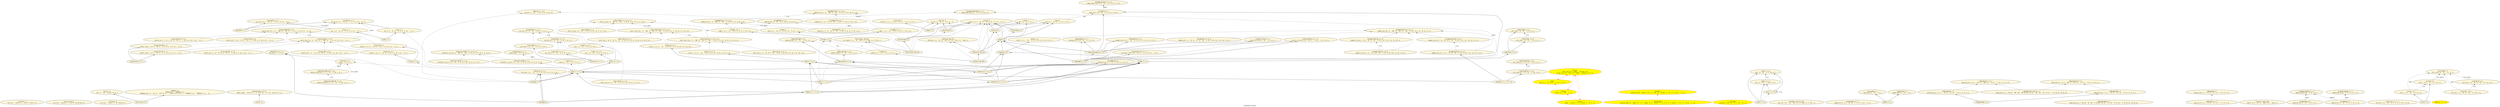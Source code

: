 digraph Is {
  label = "Predicative Classes"
  rankdir = BT

  node [fontname = monospace, style = filled, fillcolor = cornsilk]
  edge [fontname = monospace]

  // IsProper [label = "\N X\nproper (x : A) : X x x"]

  subgraph finite_classes {
    IsFinFull [label = "\N X\nfin_full : exists a : list A, IsFull X a"]
    IsFinListing [label = "\N X\nfin_list : exists a : list A, IsListing X a"]
    IsFinSize [label = "\N X\nfin_size : exists n : N, IsSize X n"]
    IsFull [label = "\N X a\nfull (x : A) : Exists (X x) a"]
    IsNoDup [label = "\N X a\nIsNoDup_nil : IsNoDup X []\nIsNoDup_cons (x : A) (a : list A) (s : ~ Exists (X x) a) (t : IsNoDup X a) : IsNoDup X (x :: a)"]

    IsListing [label = "\N X a"]
    IsSize [label = "\N X n"]
  }

  subgraph logic_classes {
    IsInj [label = "\N X f\ninj (x y : A) (a : X (f x) (f y)) : X x y"]
    IsInjUnFn [label = "\N X Y f\ninj_un_fn (x y : A) (a : Y (f x) (f y)) : X x y"]
    IsSurj [label = "\N X f\ninj (x y : A) (a : X (f x) (f y)) : X x y"]
    IsSurjUnFn [label = "\N X Y f\ninj_un_fn (x y : A) (a : Y (f x) (f y)) : X x y"]
    IsContr [label = "\N\ncontr : exists x : A, forall y : A, x = y", color = red, fillcolor = yellow]
    IsEquivTypes [label = "\N A B X Y\nequiv_types : exists (f : A -> B) (g : B -> A), IsIso X Y f g"]
    IsFunExt [label = "\N\nfun_ext (A B : Type) (f g : A -> B) (a : forall x : A, f x = g x) : f = g", color = red, fillcolor = yellow]
    IsFunExtDep [label = "\N\nfun_ext_dep (A : Type) (P : A -> Type) (f g : forall x : A, P x) (a : forall x : A, f x = g x) : f = g", color = red, fillcolor = yellow]
    IsIdIndiscForm [label = "\N X Y x s\nid_indisc_form (a b : B) (t : X (s a b) x) : Y a b"]
    IsIndiscIdForm [label = "\N X Y x s\nindisc_id_form (a b : B) (t : Y a b) : X (s a b) x"]
    IsProp [label = "\N\nirrel (x y : A) : x = y", color = red, fillcolor = yellow]
    IsPropExt [label = "\N\nprop_ext (A B) (a : A <-> B) : A = B", color = red, fillcolor = yellow]
    IsRetr [label = "\N X f g\nretr (x : A) : X (g (f x)) x"]
    IsSect [label = "\N X f g\nsect (x : B) : X (f (g x)) x"]
    IsSet [label = "\N\nuip (x y : A) (a b : x = y) : a = b", color = red, fillcolor = yellow]
    IsTrunc [label = "\N\ntrunc_zero (A : Type) : IsTrunc O A\ntrunc_succ (n : nat) (A : Type) : IsTrunc (S n) A", color = red, fillcolor = yellow]

    IsAuto [label = "\N X f g"]
    IsBij [label = "\N X f"]
    IsBijUnFn [label = "\N X Y f"]
    IsIso [label = "\N X Y f g"]
  }

  subgraph order_theory_classes {
    IsAntisym [label = "\N Xeq Xle\nantisym (x y : A) (a : Xle x y) (b : Xle y x) : Xeq x y"]
    IsAsym [label = "\N X\nasym (x y : A) (a : X x y) (b : X y x) : 0"]
    IsCohRels [label = "\N Xeq Xle Xlt\ncoh_rels (x y : A) : Xle x y <-> Xeq x y \\/ Xlt x y"]
    IsComonoUnFn [label = "\N X Y f\ncomono_un_fn (x y : A) (a : Y (f x) (f y)) : X x y"]
    IsConnex [label = "\N X\nconnex (x y : A) : X x y \\/ X y x"]
    IsCotrans [label = "\N X\ncotrans (x y z : A) (a : X x z) : X x y \\/ X y z"]
    IsIrrefl [label = "\N X\nirrefl (x : A) (a : X x x) : 0"]
    IsLowerBnd [label = "\N X x\nlower_bnd (y : A) : X x y"]
    IsMonoBinFnL [label = "\N X Y k\nmono_bin_fn_l (x y : A1) (z : A0) (a : X x y) : Y (k z x) (k z y)"]
    IsMonoBinFnLR [label = "\N X0 X1 Y k\nmono_bin_fn_l_r (x0 y0 : A0) (a0 : X0 x0 y0) (x1 y1 : A1) (a1 : X1 x1 y1) : Y (k x0 x1) (k y0 y1)"]
    IsMonoBinFnR [label = "\N X Y k\nmono_bin_fn_r (x y : A0) (z : A1) (a : X x y) : Y (k x z) (k y z)"]
    IsMonoBinOpL [label = "\N X k\nmono_bin_op_l (x y z : A) (a : X x y) : X (k z x) (k z y)"]
    IsMonoBinOpLR [label = "\N X k\nmono_bin_op_l_r (x0 y0 : A) (a0 : X x0 y0) (x1 y1 : A) (a1 : X x1 y1) : X (k x0 x1) (k y0 y1)"]
    IsMonoBinOpR [label = "\N X k\nmono_bin_op_r (x y z : A) (a : X x y) : X (k x z) (k y z)"]
    IsMonoUnFn [label = "\N X Y f\nmono_un_fn (x y : A) (a : X x y) : Y (f x) (f y)"]
    IsMonoUnOp [label = "\N X f\nmono_un_op (x y : A) (a : X x y) : X (f x) (f y)"]
    IsRefl [label = "\N X\nrefl (x : A) : X x x"]
    IsStrConnex [label = "\N Xeq Xle\nstr_connex (x y : A) : Xle x y \\/ Xeq x y \\/ Xle y x"]
    IsSubrel [label = "\N Xsub Xsup\nsubrel (x y : A) (a : Xsub x y) : Xsup x y"]
    IsSym [label = "\N X\nsym (x y : A) (a : X x y) : X y x"]
    IsTrans [label = "\N X\ntrans (x y z : A) (a : X x y) (b : X y z) : X x z"]
    IsUpperBnd [label = "\N X x\nupper_bnd (y : A) : X y x"]

    IsApart [label = "\N X"]
    IsBnd [label = "\N X x y"]
    IsEquiv [label = "\N X"]
    IsMonoBinOp [label = "\N X k"]
    IsPartEquiv [label = "\N X"]
    IsPartOrd [label = "\N Xeq Xle"]
    IsPreord [label = "\N X"]
    IsStrPartOrd [label = "\N X"]
    IsStrPreord [label = "\N X"]
    IsStrTotOrd [label = "\N Xeq Xlt"]
    IsTotOrd [label = "\N Xeq Xle"]
  }

  subgraph cancel_classes {
    IsCancelActL [label = "\N X al\ncancel_act_l (x : A) (a b : B) (s : X (al x a) (al x b)) : X a b"]
    IsCancelActLR [label = "\N X Y al\ncancel_act_l_r (x y : A) (a : B) (s : Y (al x a) (al y a)) : X x y"]
    IsCancelActR [label = "\N X ar\ncancel_act_r (a b : B) (x : A) (s : X (ar a x) (ar b x)) : X a b"]
    IsCancelActRL [label = "\N X Y ar\ncancel_act_r_l (a : B) (x y : A) (s : Y (ar a x) (ar a y)) : X x y"]
    IsCancelBinFnL [label = "\N X Y k\ncancel_bin_fn_l (x : A1) (y z : A0) (a : Y (k x y) (k x z)) : X y z"]
    IsCancelBinFnR [label = "\N X Y k\ncancel_bin_fn_r (x y : A0) (z : A1) (a : Y (k x z) (k y z)) : X x y"]
    IsCancelFormL [label = "\N X Y s\ncancel_form_l (a b c : B) (t : X (s a b) (s a c)) : Y b c"]
    IsCancelFormR [label = "\N X Y s\ncancel_form_r (a b c : B) (t : X (s a c) (s b c)) : Y a b"]
    IsCancelL [label = "\N X k\ncancel_l (x y z : A) (a : X (k x y) (k x z)) : X y z"]
    IsCancelR [label = "\N X k\ncancel_r (x y z : A) (a : X (k x z) (k y z)) : X x y"]

    IsCancel [label = "\N X k"]
    IsCancelForm [label = "\N X Y s"]
  }

  subgraph assoc_classes {
    IsAssoc [label = "\N X k\nassoc (x y z : A) : X (k x (k y z)) (k (k x y) z)"]
    IsCompatActs [label = "\N X al ar\ncompat_acts (x : A) (a : C) (y : B) : X (al x (ar a y)) (ar (al x a) y)"]
    IsCompatBinFns [label = "\N X k m n p\ncompat_bin_fns (x : A0) (y : A1) (z : A2) : X (n x (m y z)) (p (k x y) z)"]
    IsCompatExtActL [label = "\N X k al\ncompat_ext_act_l (x y : A) (a : B) : X (al x (al y a)) (al (k x y) a)"]
    IsCompatExtActR [label = "\N X k ar\ncompat_ext_act_r (a : B) (x y : A) : X (ar a (k x y)) (ar (ar a x) y)"]
    IsCompatIntActL [label = "\N X k al\ncompat_int_act_l (x : A) (a b : B) : X (al x (k a b)) (k (al x a) b)"]
    IsCompatIntActR [label = "\N X k ar\ncompat_int_act_r (a b : B) (x : A) : X (k a (ar b x)) (ar (k a b) x)"]
  }

  subgraph distr_classes {
    IsAntidistrUnFn [label = "\N X f k m\nantidistr_un_fn (x y : A) : X (f (k x y)) (m (f y) (f x))"]
    IsAntidistrUnFns [label = "\N X f g k h m\nantidistr_un_fns (x : A0) (y : A1) : X (h (k x y)) (m (f y) (g x))"]
    IsAntidistrUnOp [label = "\N X f k\nantidistr_un_op (x y : A) : X (f (k x y)) (k (f y) (f x))"]
    IsDistrActL [label = "\N X al k\ndistr_act_l (x : A) (a b : B) : X (al x (k a b)) (k (al x a) (al x b))"]
    IsDistrActR [label = "\N X ar k\ndistr_act_r (a b : B) (x : A) : X (ar (k a b) x) (k (ar a x) (ar b x))"]
    IsDistrBinFnsL [label = "\N X k m n p q\ndistr_bin_fns_l (x : A0) (y : A1) (z : A2) : X (p x (n y z)) (q (k x y) (m x z))"]
    IsDistrBinFnsR [label = "\N X k m n p q\ndistr_bin_fns_r (x : A0) (y : A1) (z : A2) : X (p (n x y) z) (q (k x z) (m y z))"]
    IsDistrL [label = "\N X k m\ndistr_l (x y z : A) : X (k x (m y z)) (m (k x y) (k x z))"]
    IsDistrR [label = "\N X k m\ndistr_r (x y z : A) : X (k (m x y) z) (m (k x z) (k y z))"]
    IsDistrUnFn [label = "\N X f k m\ndistr_un_fn (x y : A) : X (f (k x y)) (m (f x) (f y))"]
    IsDistrUnFns [label = "\N X f g k h m\ndistr_un_fns (x : A0) (y : A1) : X (h (k x y)) (m (f x) (g y))"]
    IsDistrUnOp [label = "\N X f k\ndistr_un_op (x y : A) : X (f (k x y)) (k (f x) (f y))"]

    IsDistr [label = "\N X k m"]
  }

  subgraph inv_classes {
    IsInvBinFnL [label = "\N X x f k\ninv_bin_fn_l (y : A) : X (k (f y) y) x"]
    IsInvBinFnR [label = "\N X x f k\ninv_bin_fn_r (y : A) : X (k y (f y)) x"]
    IsInvFormL [label = "\N X x f s\ninv_form_l (y : A) : X (s (f y) y) x"]
    IsInvFormR [label = "\N X x f s\ninv_form_r (y : A) : X (s y (f y)) x"]
    IsInvL [label = "\N X x f k\ninv_l (y : A) : X (k (f y) y) x"]
    IsInvR [label = "\N X x f k\ninv_r (y : A) : X (k y (f y)) x"]

    IsInv [label = "\N X x f k"]
    IsInvForm [label = "\N X x f s"]
  }

  subgraph unl_classes {
    IsUnlElemActL [label = "\N X x al\nunl_elem_act_l (a : B) : X (al x a) a"]
    IsUnlElemActR [label = "\N X x ar\nunl_elem_act_r (a : B) : X (ar a x) a"]
    IsUnlElemL [label = "\N X x k\nunl_elem_l (y : A) : X (k x y) y"]
    IsUnlElemR [label = "\N X x k\nunl_elem_r (y : A) : X (k y x) y"]

    IsUnlElem [label = "\N X x k"]
  }

  subgraph absorb_classes {
    IsAbsorbElemActLR [label = "\N X a al\nabsorb_elem_act_l_r (x : A) : X (al x a) a"]
    IsAbsorbElemActRL [label = "\N X a ar\nabsorb_elem_act_r_l (x : A) : X (ar a x) a"]
    IsAbsorbElemL [label = "\N X x k\nabsorb_elem_l (y : A) : X (k x y) x"]
    IsAbsorbElemR [label = "\N X x k\nabsorb_elem_r (y : A) : X (k y x) x"]
    IsFixed [label = "\N X x f\nfixed : X (f x) x"]
    IsIdemBinOp [label = "\N X k\nidem_bin_op (x : A) : X (k x x) x"]
    IsIdemElemBinOp [label = "\N X x k\nidem_elem_bin_op : X (k x x) x"]
    IsIdemElemUnOp [label = "\N X x f\nidem_elem_un_op : X (f (f x)) (f x)"]
    IsIdemUnOp [label = "\N X f\nidem_un_op (x : A) : X (f (f x)) (f x)"]
    IsInvol [label = "\N X f\ninvol (x : A) : X (f (f x)) x"]
    IsInvolElem [label = "\N X x f\ninvol_elem : X (f (f x)) x"]

    IsAbsorbElem [label = "\N X x k"]
  }

  subgraph comm_classes {
    IsCommActLR [label = "\N X al f\ncomm_act_l_r (x : A) (a : B) : X (al x (f a)) (f (al x a))"]
    IsCommActRL [label = "\N X ar f\ncomm_act_r_l (a : B) (x : A) : X (ar (f a) x) (f (ar a x))"]
    IsCommBinFnsL [label = "\N X k f m g\ncomm_bin_fns_l (x : A0) (y : A1) : X (m (f x) y) (g (k x y))"]
    IsCommBinFnsR [label = "\N X k f m g\ncomm_bin_fns_r (x : A0) (y : A1) : X (m x (f y)) (g (k x y))"]
    IsCommBinOp [label = "\N X k\ncomm_bin_op (x y : A) : X (k x y) (k y x)"]
    IsCommElemsBinOp [label = "\N X k x y\ncomm_elems_bin_op : X (k x y) (k y x)"]
    IsCommElemsForm [label = "\N X s a b\ncomm_elems_form (a b : B) : X (s a b) (s b a)"]
    IsCommForm [label = "\N X s\ncomm_form (a b : B) : X (s a b) (s b a)"]
    IsCommL [label = "\N X k f\ncomm_l (x y : A) : X (k (f x) y) (f (k x y))"]
    IsCommR [label = "\N X k f\ncomm_r (x y : A) : X (k x (f y)) (f (k x y))"]
    IsCommUnOps [label = "\N X f g\ncomm_un_ops (x : A) : X (f (g x)) (g (f x))"]

    IsComm [label = "\N X k f"]
  }

  subgraph pres_classes {
    IsBinPres [label = "\N X k m f\nbin_pres (x y : A) : X (f (k x y)) (m (f x) (f y))"]
    IsNullPres [label = "\N X x y f\nnull_pres : X (f x) y"]
    IsUnPres [label = "\N X f g h\nun_pres (x : A) : X (h (f x)) (g (h x))"]
  }

  subgraph abstract_algebra_classes {
    IsGrp [label = "\N X x f k"]
    IsGrpActL [label = "\N X x f k Y al"]
    IsGrpHom [label = "\N h"]
    IsMon [label = "\N X x k"]
    IsRing [label = "\N X x f k y m"]
    IsRingHom [label = "\N h"]
    IsRng [label = "\N X x f k m"]
    IsSemigrp [label = "\N X k"]
    IsSemiring [label = "\N X x k y m"]
    IsSemirng [label = "\N X x k m"]
  }

  subgraph metric_classes {
    IsContract [label = "\N X s t f\ncontract (a b : B) : X (t (f a) (f b)) (s a b)"]
    IsInfl [label = "\N X k"]
    IsInflActL [label = "\N X al\ninfl_act_l (x : A) (a : B) : X a (al x a)"]
    IsInflActR [label = "\N X ar\ninfl_act_r (a : B) (x : A) : X a (ar a x)"]
    IsInflL [label = "\N X k\ninfl_l (x y : A) : X y (k x y)"]
    IsInflR [label = "\N X k\ninfl_r (x y : A) : X x (k x y)"]
    IsInflUnOp [label = "\N X f\ninfl_un_op (x : A) : X x (f x)"]
    IsNonnegForm [label = "\N X x s\nnonneg_form (a b : B) : X x (s a b)"]
    IsSubaddForm [label = "\N X k s\nsubadd_form (a b c : B) : X (s a c) (k (s a b) (s b c))"]
    IsToeplitzForm [label = "\N X x s\ntoeplitz_form (a : B) : X (s a a) x"]

    IsMetric [label = "\N X x k d", color = red, fillcolor = yellow]
    IsRealMetric [label = "\N X d"]
    IsRealPseudometric [label = "\N X d"]
  }

  node [style = dashed]

  // Fields

  edge [style = solid]

  subgraph finite_fields {
    IsListing -> IsFull
    IsListing -> IsNoDup
    IsSize -> IsEquivTypes
  }

  subgraph logic_fields {
    IsAuto -> IsRetr
    IsAuto -> IsSect
    IsBij -> IsInj
    IsBij -> IsSurj
    IsBijUnFn -> IsInjUnFn
    IsBijUnFn -> IsSurjUnFn
    IsInj -> IsInjUnFn
    IsIso -> IsRetr
    IsIso -> IsSect
    IsSurj -> IsSurjUnFn
  }

  subgraph order_theory_fields {
    IsApart -> IsCotrans
    IsApart -> IsIrrefl
    IsApart -> IsSym
    IsBnd -> IsLowerBnd
    IsBnd -> IsUpperBnd
    IsEquiv -> IsRefl
    IsEquiv -> IsSym
    IsEquiv -> IsTrans
    IsMonoBinOp -> IsMonoBinOpL
    IsMonoBinOp -> IsMonoBinOpR
    IsPartEquiv -> IsSym
    IsPartEquiv -> IsTrans
    IsPartOrd -> IsAntisym
    IsPartOrd -> IsEquiv
    IsPartOrd -> IsPreord
    // IsPartOrd -> IsProper
    IsPreord -> IsRefl
    IsPreord -> IsTrans
    IsStrPartOrd -> IsIrrefl
    IsStrPartOrd -> IsTrans
    IsStrPreord -> IsIrrefl
    IsStrPreord -> IsTrans
    IsStrTotOrd -> IsStrConnex
    // IsStrTotOrd -> IsProper
    IsStrTotOrd -> IsStrPartOrd
    IsTotOrd -> IsConnex
    IsTotOrd -> IsPartOrd
  }

  subgraph metric_geometry_fields {
    IsInfl -> IsInflL
    IsInfl -> IsInflR
    IsRealMetric -> IsCommForm
    IsRealMetric -> IsEquiv
    IsRealMetric -> IsIdIndiscForm
    IsRealMetric -> IsIndiscIdForm
    IsRealMetric -> IsSubaddForm
    IsRealPseudometric -> IsCommForm
    IsRealPseudometric -> IsEquiv
    IsRealPseudometric -> IsIndiscIdForm
    IsRealPseudometric -> IsNonnegForm
    IsRealPseudometric -> IsSubaddForm
    IsRealPseudometric -> IsToeplitzForm
  }

  subgraph abstract_algebra_fields {
    IsAbsorbElem -> IsAbsorbElemL
    IsAbsorbElem -> IsAbsorbElemR
    IsCancel -> IsCancelL
    IsCancel -> IsCancelR
    IsCancelForm -> IsCancelFormL
    IsCancelForm -> IsCancelFormR
    IsComm -> IsCommL
    IsComm -> IsCommR
    IsDistr -> IsDistrL
    IsDistr -> IsDistrR
    IsGrp -> IsInv
    IsGrp -> IsMon
    // IsGrp -> IsProper
    IsGrpActL -> IsCompatExtActL
    IsGrpActL -> IsGrp
    IsGrpActL -> IsUnlElemActL
    // IsGrpActL -> IsProper
    IsGrpHom -> IsBinPres
    IsGrpHom -> IsGrp
    IsGrpHom -> IsGrp
    // IsGrpHom -> IsProper
    IsInv -> IsInvL
    IsInv -> IsInvR
    IsInvForm -> IsInvFormL
    IsInvForm -> IsInvFormR
    IsMon -> IsSemigrp
    IsMon -> IsUnlElem
    IsRing -> IsCommBinOp
    IsRing -> IsDistr
    IsRing -> IsGrp
    IsRing -> IsMon
    IsRingHom -> IsBinPres
    IsRingHom -> IsBinPres
    IsRingHom -> IsNullPres
    IsRingHom -> IsRing
    IsRingHom -> IsRing
    // IsRingHom -> IsProper
    IsRng -> IsCommBinOp
    IsRng -> IsDistr
    IsRng -> IsGrp
    IsRng -> IsSemigrp
    IsSemigrp -> IsAssoc
    IsSemigrp -> IsEquiv
    // IsSemigrp -> IsProper
    IsSemiring -> IsAbsorbElem
    IsSemiring -> IsCommBinOp
    IsSemiring -> IsDistr
    IsSemiring -> IsMon
    IsSemiring -> IsMon
    IsSemirng -> IsAbsorbElem
    IsSemirng -> IsCommBinOp
    IsSemirng -> IsDistr
    IsSemirng -> IsMon
    IsSemirng -> IsSemigrp
    IsUnlElem -> IsUnlElemL
    IsUnlElem -> IsUnlElemR
  }

  // Derivations

  edge [style = dashed]

  subgraph finite_derivations {
  }

  subgraph logic_derivations {
    IsAuto -> IsIso
    IsIso -> IsIso [label = "flip"]
    IsRetr -> IsSect [label = "flip"]

    edge [color = red]

    IsContr -> IsProp
    IsContr -> IsTrunc
    IsFunExtDep -> IsFunExt
    IsProp -> IsSet
    IsProp -> IsTrunc
    IsSet -> IsTrunc
    IsTrunc -> IsContr
    IsTrunc -> IsProp
    IsTrunc -> IsSet
  }

  subgraph order_theory_derivations {
    IsConnex -> IsComm [label = "or"]
    IsConnex -> IsStrConnex
    IsEquiv -> IsPartEquiv
    IsEquiv -> IsPreord
    IsMonoBinFnLR -> IsMonoBinFnL
    IsMonoBinFnLR -> IsMonoBinFnR
    IsMonoBinOpL -> IsMonoBinFnL
    IsMonoBinOpR -> IsMonoBinFnR
    IsMonoUnFn -> IsMonoUnOp
    IsPartOrd -> IsRefl
    IsPartOrd -> IsTrans
    IsStrPartOrd -> IsAsym
    IsStrPartOrd -> IsStrPreord
    IsStrTotOrd -> IsAsym
    IsStrTotOrd -> IsIrrefl
    IsStrTotOrd -> IsTrans
    IsSym -> IsCommForm [label = "impl"]
    IsTotOrd -> IsAntisym
    IsTotOrd -> IsRefl
    IsTotOrd -> IsTrans
  }

  subgraph metric_geometry_derivations {
    IsInflActL -> IsInflActR [label = "flip"]
    IsInflActL -> IsInflUnOp [label = "apply"]
    IsInflActR -> IsInflUnOp [label = "flip apply"]
    IsInflL -> IsInflR [label = "flip"]
    IsInflL -> IsInflUnOp [label = "apply"]
    IsInflR -> IsInflUnOp [label = "flip apply"]
    IsRealMetric -> IsNonnegForm
    IsRealMetric -> IsRealPseudometric
    IsRealMetric -> IsToeplitzForm
    // IsRealPseudometric -> IsProper
  }

  subgraph abstract_algebra_derivations {
    IsAbsorbElemActLR -> IsFixed [label = "apply"]
    IsAbsorbElemActRL -> IsAbsorbElemActLR [label = "flip"]
    IsAbsorbElemActRL -> IsFixed [label = "flip apply"]
    IsAbsorbElemL -> IsAbsorbElemR [label = "flip"]
    IsAntidistrUnFn -> IsAntidistrUnFns
    IsAntidistrUnOp -> IsAntidistrUnFns
    IsAssoc -> IsCompatBinFns
    IsCancelActL -> IsCancelBinFnL
    IsCancelActLR -> IsCancelBinFnR
    IsCancelActR -> IsCancelBinFnR
    IsCancelActRL -> IsCancelBinFnL
    IsCancelBinFnL -> IsCancelBinFnR [label = "flip"]
    IsCancelBinFnL -> IsInjUnFn [label = "apply"]
    IsCancelBinFnR -> IsInjUnFn [label = "flip apply"]
    IsCancelFormL -> IsCancelBinFnL
    IsCancelFormR -> IsCancelBinFnR
    IsCancelL -> IsCancelBinFnL
    IsCancelR -> IsCancelBinFnR
    IsCommActLR -> IsCommBinFnsR
    IsCommActRL -> IsCommBinFnsL
    IsCommBinFnsL -> IsCommBinFnsR [label = "flip"]
    IsCommBinOp -> IsCommElemsBinOp [label = "apply"]
    IsCommForm -> IsCommElemsForm [label = "apply"]
    IsCommL -> IsCommBinFnsL
    IsCommL -> IsCommUnOps [label = "flip apply"]
    IsCommR -> IsCommBinFnsR
    IsCommR -> IsCommUnOps [label = "apply"]
    IsCommUnOps -> IsCommElemsBinOp [label = "compose"]
    IsCommUnOps -> IsUnPres
    IsCompatActs -> IsCompatBinFns
    IsCompatExtActL -> IsCompatBinFns
    IsCompatExtActL -> IsCompatExtActR [label = "flip"]
    IsCompatExtActR -> IsCompatBinFns
    IsCompatIntActL -> IsCompatBinFns
    IsCompatIntActL -> IsCompatIntActR [label = "flip"]
    IsCompatIntActR -> IsCompatBinFns
    IsDistrActL -> IsDistrBinFnsL
    IsDistrActR -> IsDistrBinFnsR
    IsDistrBinFnsL -> IsDistrBinFnsR [label = "flip"]
    IsDistrBinFnsL -> IsDistrUnFns [label = "apply"]
    IsDistrBinFnsR -> IsDistrUnFns [label = "flip apply"]
    IsDistrL -> IsDistrBinFnsL
    IsDistrR -> IsDistrBinFnsR
    IsDistrUnFn -> IsBinPres
    IsDistrUnFn -> IsDistrUnFns
    IsDistrUnOp -> IsDistrUnFns
    IsFixed -> IsNullPres
    IsGrp -> IsAntidistrUnOp
    IsGrp -> IsCancel
    IsGrp -> IsFixed
    IsGrp -> IsInj
    IsGrp -> IsInvol
    IsGrpHom -> IsNullPres
    IsGrpHom -> IsUnPres
    IsIdemBinOp -> IsIdemElemBinOp [label = "apply"]
    IsIdemUnOp -> IsIdemElemBinOp [label = "compose"]
    IsIdemUnOp -> IsIdemElemUnOp [label = "apply"]
    IsInvBinFnL -> IsInvBinFnR [label = "flip"]
    IsInvFormL -> IsInvBinFnL
    IsInvFormR -> IsInvBinFnR
    IsInvL -> IsInvBinFnL
    IsInvR -> IsInvBinFnR
    IsInvol -> IsInvolElem [label = "apply"]
    IsRing -> IsRng
    IsRing -> IsSemiring
    IsRng -> IsAbsorbElem
    IsRng -> IsComm
    IsRng -> IsSemirng
    IsSemiring -> IsSemirng
    IsUnlElemActL -> IsUnlElemActR [label = "flip"]
    IsUnlElemL -> IsUnlElemR [label = "flip"]
  }

  // Specializations
}
